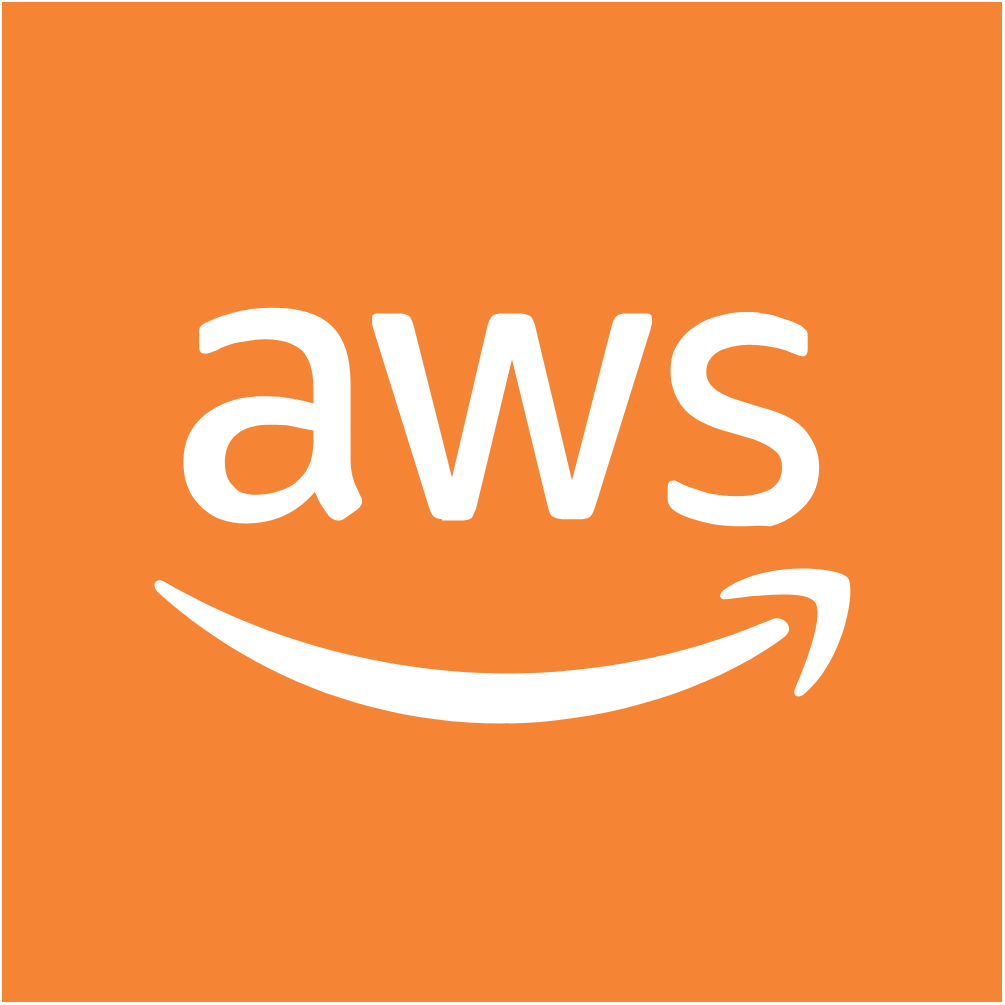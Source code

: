 <mxfile>
    <diagram id="LHX2r_Jab78bs27sWcjZ" name="ページ1">
        <mxGraphModel dx="1069" dy="1317" grid="1" gridSize="10" guides="1" tooltips="1" connect="1" arrows="1" fold="1" page="1" pageScale="1" pageWidth="827" pageHeight="1169" math="0" shadow="0">
            <root>
                <mxCell id="0"/>
                <mxCell id="1" parent="0"/>
                <mxCell id="2" value="" style="outlineConnect=0;dashed=0;verticalLabelPosition=bottom;verticalAlign=top;align=center;html=1;shape=mxgraph.aws3.cloud_2;fillColor=#F58534;gradientColor=none;" vertex="1" parent="1">
                    <mxGeometry x="120" y="350" width="500" height="500" as="geometry"/>
                </mxCell>
            </root>
        </mxGraphModel>
    </diagram>
</mxfile>